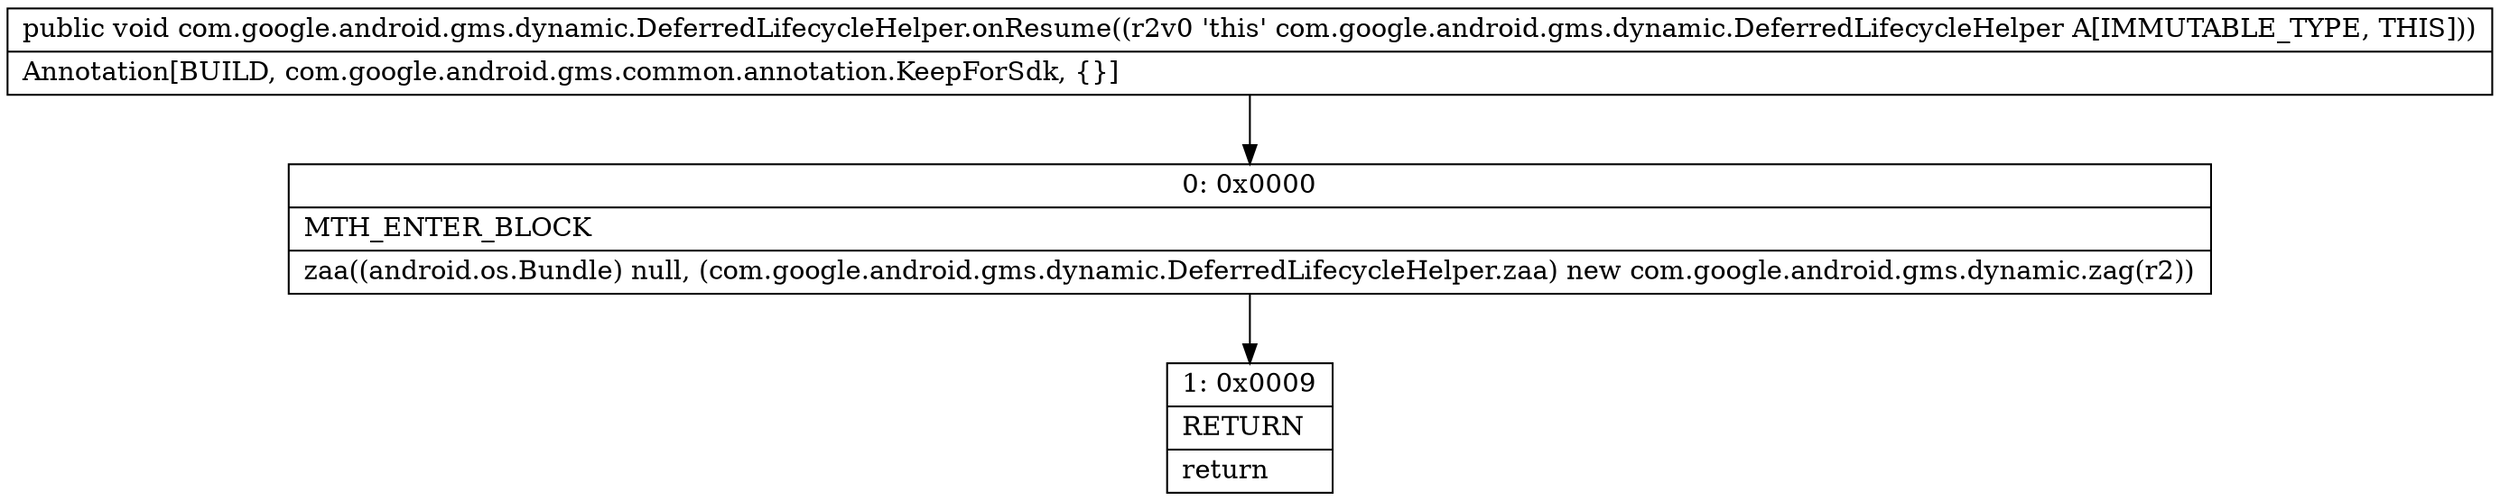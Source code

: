 digraph "CFG forcom.google.android.gms.dynamic.DeferredLifecycleHelper.onResume()V" {
Node_0 [shape=record,label="{0\:\ 0x0000|MTH_ENTER_BLOCK\l|zaa((android.os.Bundle) null, (com.google.android.gms.dynamic.DeferredLifecycleHelper.zaa) new com.google.android.gms.dynamic.zag(r2))\l}"];
Node_1 [shape=record,label="{1\:\ 0x0009|RETURN\l|return\l}"];
MethodNode[shape=record,label="{public void com.google.android.gms.dynamic.DeferredLifecycleHelper.onResume((r2v0 'this' com.google.android.gms.dynamic.DeferredLifecycleHelper A[IMMUTABLE_TYPE, THIS]))  | Annotation[BUILD, com.google.android.gms.common.annotation.KeepForSdk, \{\}]\l}"];
MethodNode -> Node_0;
Node_0 -> Node_1;
}


